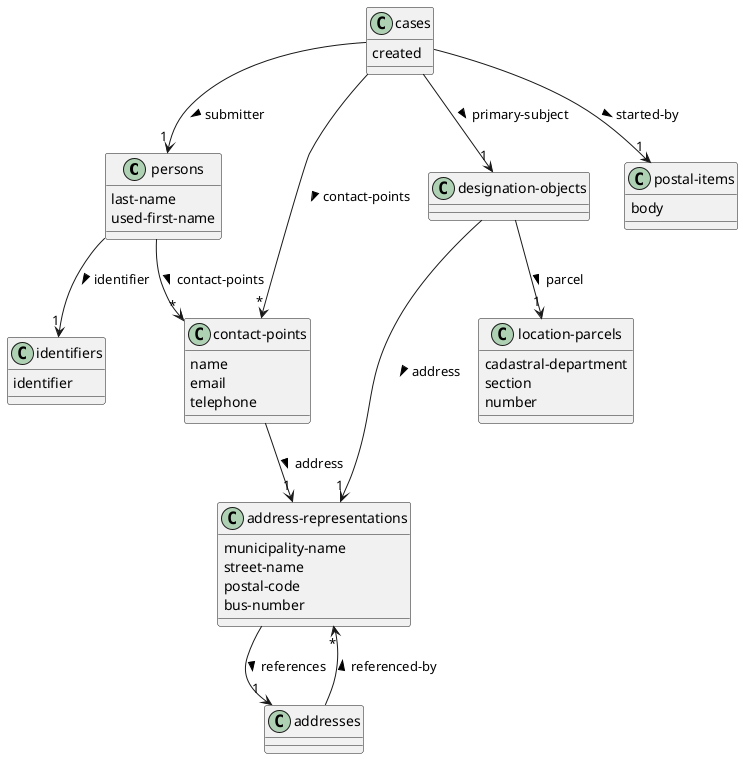 @startuml
set namespaceSeparator none
class "persons"
"persons" : last-name
"persons" : used-first-name
"persons" --> "1" "identifiers" : identifier > 
"persons" --> "*" "contact-points" : contact-points > 
class "identifiers"
"identifiers" : identifier
class "designation-objects"
"designation-objects" --> "1" "address-representations" : address > 
"designation-objects" --> "1" "location-parcels" : parcel > 
class "postal-items"
"postal-items" : body
class "addresses"
"addresses" --> "*" "address-representations" : referenced-by > 
class "location-parcels"
"location-parcels" : cadastral-department
"location-parcels" : section
"location-parcels" : number
class "address-representations"
"address-representations" : municipality-name
"address-representations" : street-name
"address-representations" : postal-code
"address-representations" : bus-number
"address-representations" --> "1" "addresses" : references > 
class "cases"
"cases" : created
"cases" --> "1" "postal-items" : started-by > 
"cases" --> "1" "persons" : submitter > 
"cases" --> "1" "designation-objects" : primary-subject > 
"cases" --> "*" "contact-points" : contact-points > 
class "contact-points"
"contact-points" : name
"contact-points" : email
"contact-points" : telephone
"contact-points" --> "1" "address-representations" : address > 
@enduml
